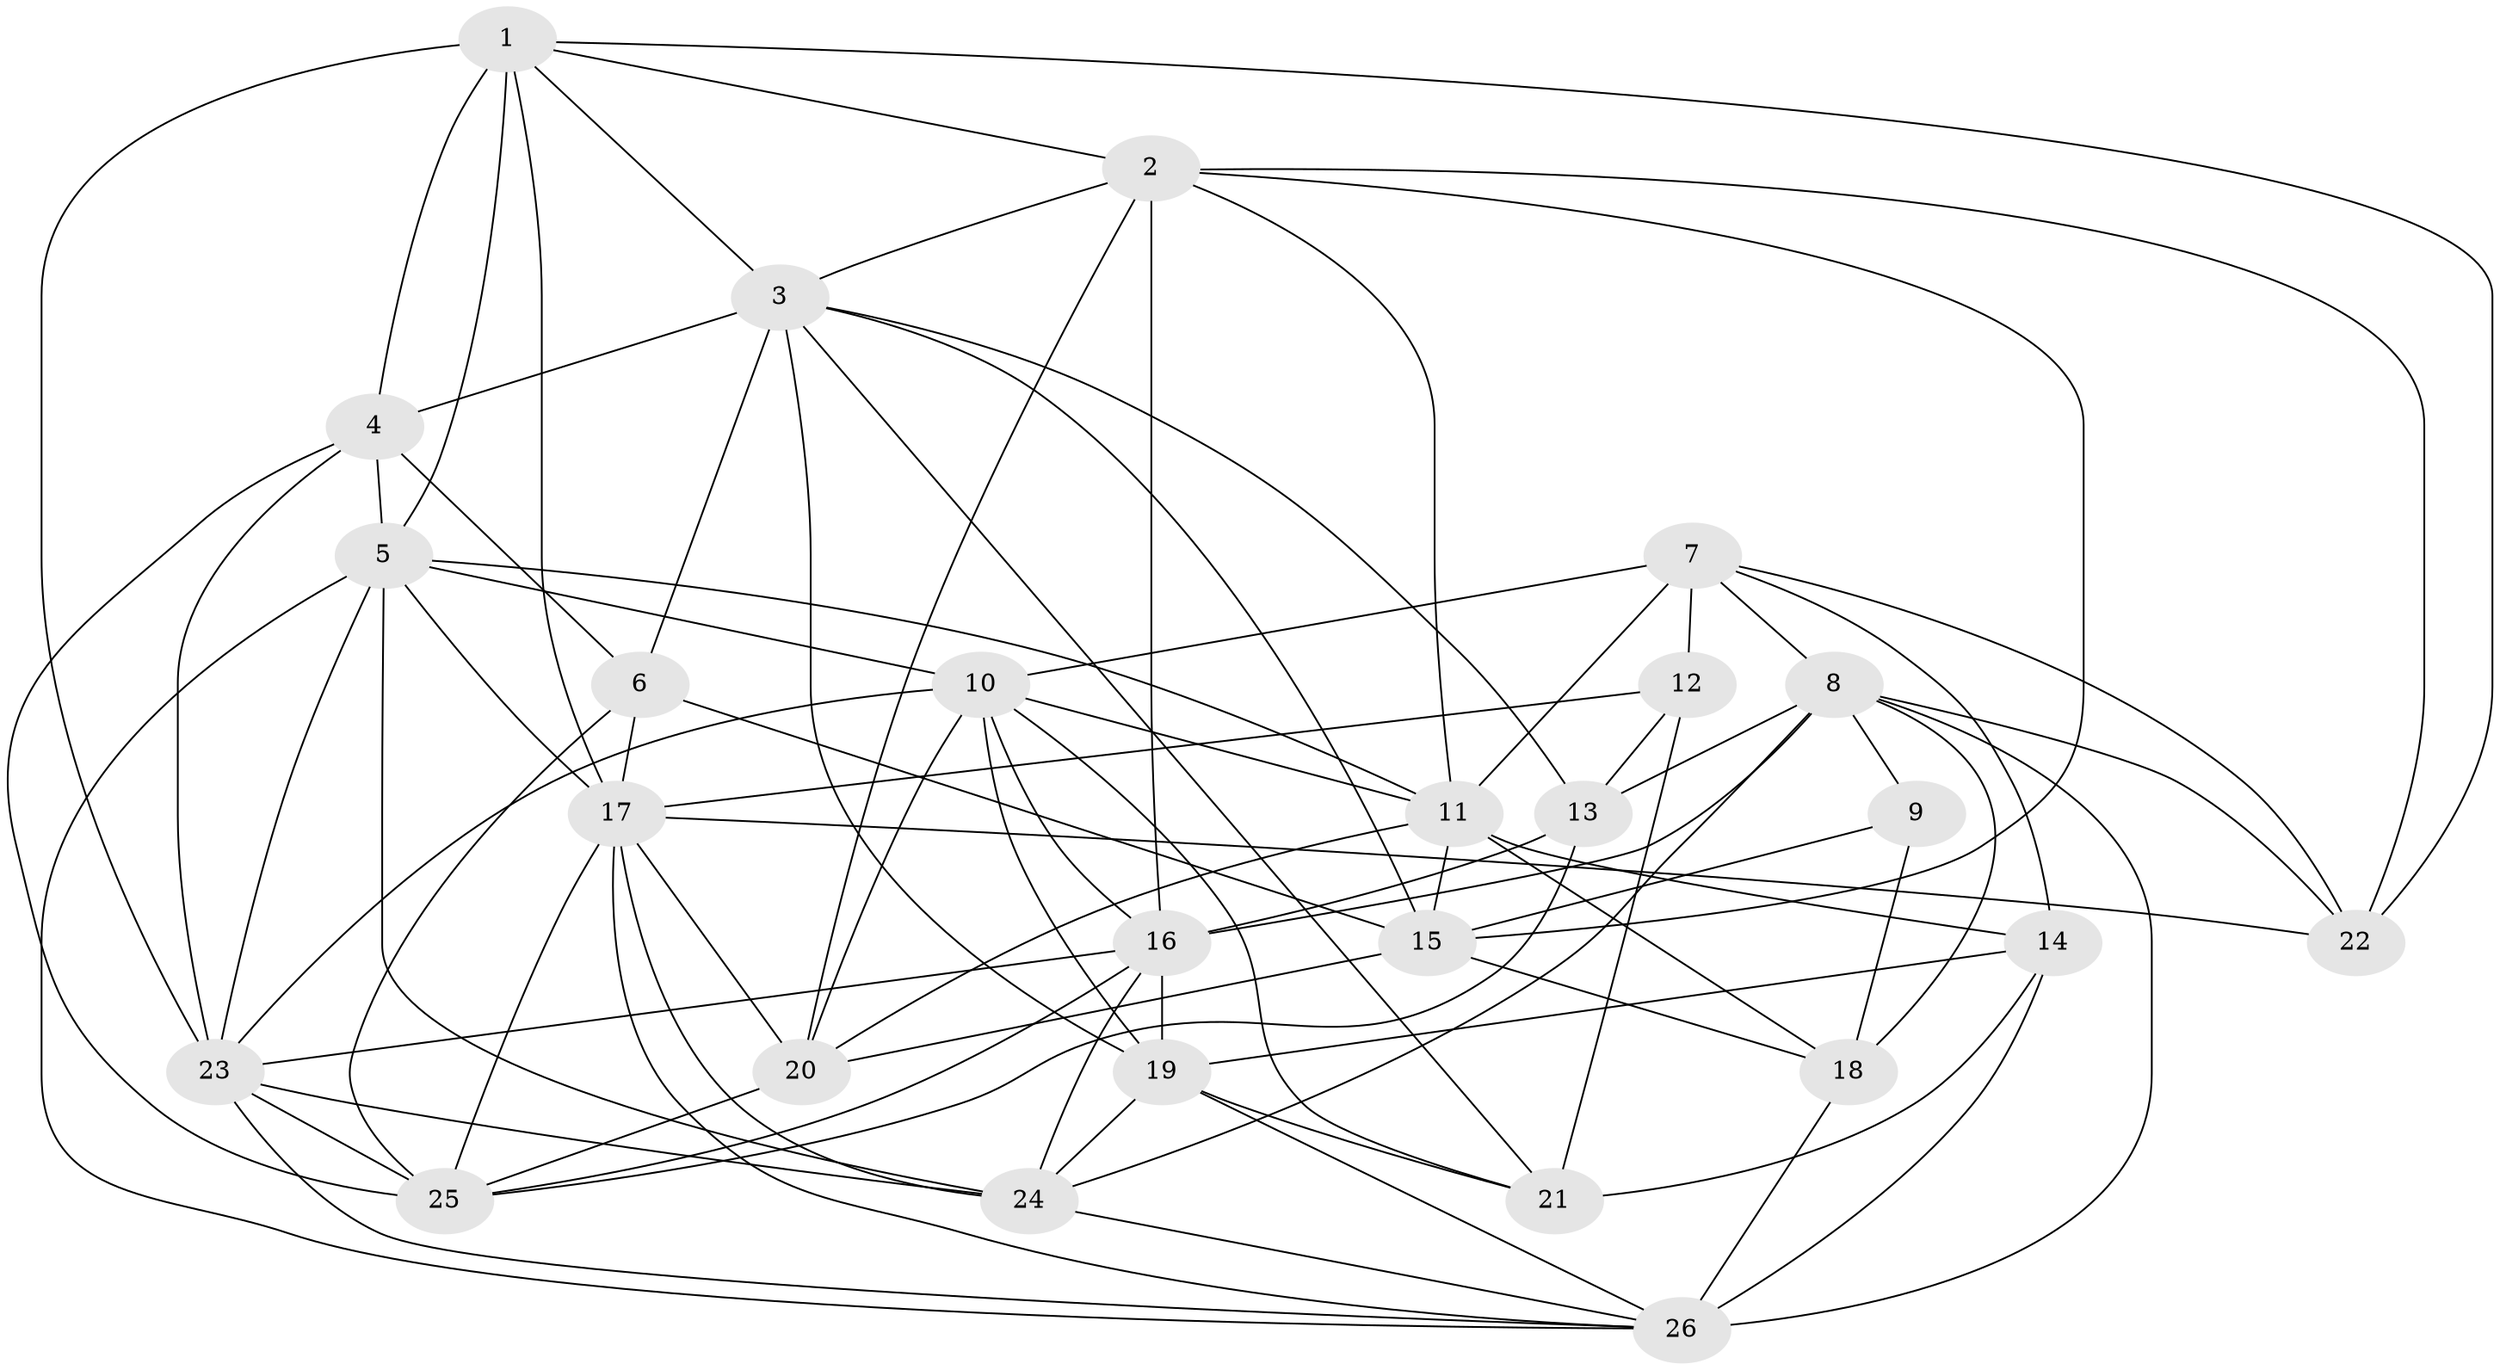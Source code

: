 // original degree distribution, {4: 1.0}
// Generated by graph-tools (version 1.1) at 2025/38/03/04/25 23:38:11]
// undirected, 26 vertices, 85 edges
graph export_dot {
  node [color=gray90,style=filled];
  1;
  2;
  3;
  4;
  5;
  6;
  7;
  8;
  9;
  10;
  11;
  12;
  13;
  14;
  15;
  16;
  17;
  18;
  19;
  20;
  21;
  22;
  23;
  24;
  25;
  26;
  1 -- 2 [weight=1.0];
  1 -- 3 [weight=1.0];
  1 -- 4 [weight=2.0];
  1 -- 5 [weight=1.0];
  1 -- 17 [weight=1.0];
  1 -- 22 [weight=1.0];
  1 -- 23 [weight=1.0];
  2 -- 3 [weight=1.0];
  2 -- 11 [weight=1.0];
  2 -- 15 [weight=2.0];
  2 -- 16 [weight=3.0];
  2 -- 20 [weight=1.0];
  2 -- 22 [weight=1.0];
  3 -- 4 [weight=1.0];
  3 -- 6 [weight=1.0];
  3 -- 13 [weight=1.0];
  3 -- 15 [weight=1.0];
  3 -- 19 [weight=1.0];
  3 -- 21 [weight=1.0];
  4 -- 5 [weight=1.0];
  4 -- 6 [weight=2.0];
  4 -- 23 [weight=1.0];
  4 -- 25 [weight=1.0];
  5 -- 10 [weight=1.0];
  5 -- 11 [weight=1.0];
  5 -- 17 [weight=1.0];
  5 -- 23 [weight=1.0];
  5 -- 24 [weight=1.0];
  5 -- 26 [weight=1.0];
  6 -- 15 [weight=1.0];
  6 -- 17 [weight=1.0];
  6 -- 25 [weight=3.0];
  7 -- 8 [weight=1.0];
  7 -- 10 [weight=1.0];
  7 -- 11 [weight=1.0];
  7 -- 12 [weight=2.0];
  7 -- 14 [weight=1.0];
  7 -- 22 [weight=2.0];
  8 -- 9 [weight=1.0];
  8 -- 13 [weight=1.0];
  8 -- 16 [weight=1.0];
  8 -- 18 [weight=1.0];
  8 -- 22 [weight=1.0];
  8 -- 24 [weight=1.0];
  8 -- 26 [weight=1.0];
  9 -- 15 [weight=1.0];
  9 -- 18 [weight=2.0];
  10 -- 11 [weight=1.0];
  10 -- 16 [weight=1.0];
  10 -- 19 [weight=1.0];
  10 -- 20 [weight=1.0];
  10 -- 21 [weight=1.0];
  10 -- 23 [weight=1.0];
  11 -- 14 [weight=1.0];
  11 -- 15 [weight=1.0];
  11 -- 18 [weight=1.0];
  11 -- 20 [weight=1.0];
  12 -- 13 [weight=2.0];
  12 -- 17 [weight=1.0];
  12 -- 21 [weight=1.0];
  13 -- 16 [weight=1.0];
  13 -- 25 [weight=1.0];
  14 -- 19 [weight=1.0];
  14 -- 21 [weight=2.0];
  14 -- 26 [weight=1.0];
  15 -- 18 [weight=1.0];
  15 -- 20 [weight=1.0];
  16 -- 19 [weight=1.0];
  16 -- 23 [weight=1.0];
  16 -- 24 [weight=1.0];
  16 -- 25 [weight=1.0];
  17 -- 20 [weight=1.0];
  17 -- 22 [weight=1.0];
  17 -- 24 [weight=1.0];
  17 -- 25 [weight=2.0];
  17 -- 26 [weight=1.0];
  18 -- 26 [weight=3.0];
  19 -- 21 [weight=1.0];
  19 -- 24 [weight=2.0];
  19 -- 26 [weight=1.0];
  20 -- 25 [weight=1.0];
  23 -- 24 [weight=1.0];
  23 -- 25 [weight=1.0];
  23 -- 26 [weight=1.0];
  24 -- 26 [weight=1.0];
}
